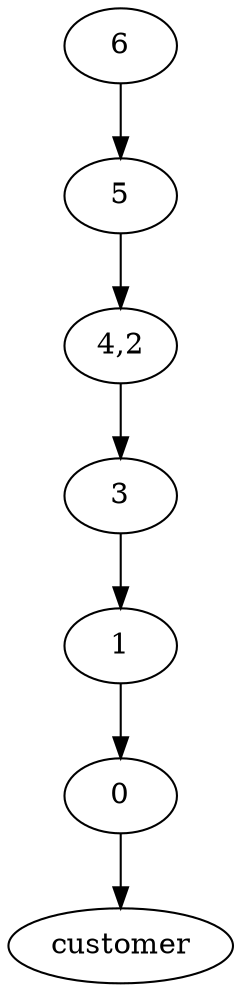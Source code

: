 strict digraph "" {
	0 -> customer	[len=0];
	1 -> 0	[len=1];
	3 -> 1	[len=2];
	"4,2" -> 3	[len=1];
	5 -> "4,2"	[len=1];
	6 -> 5	[len=1];
}
